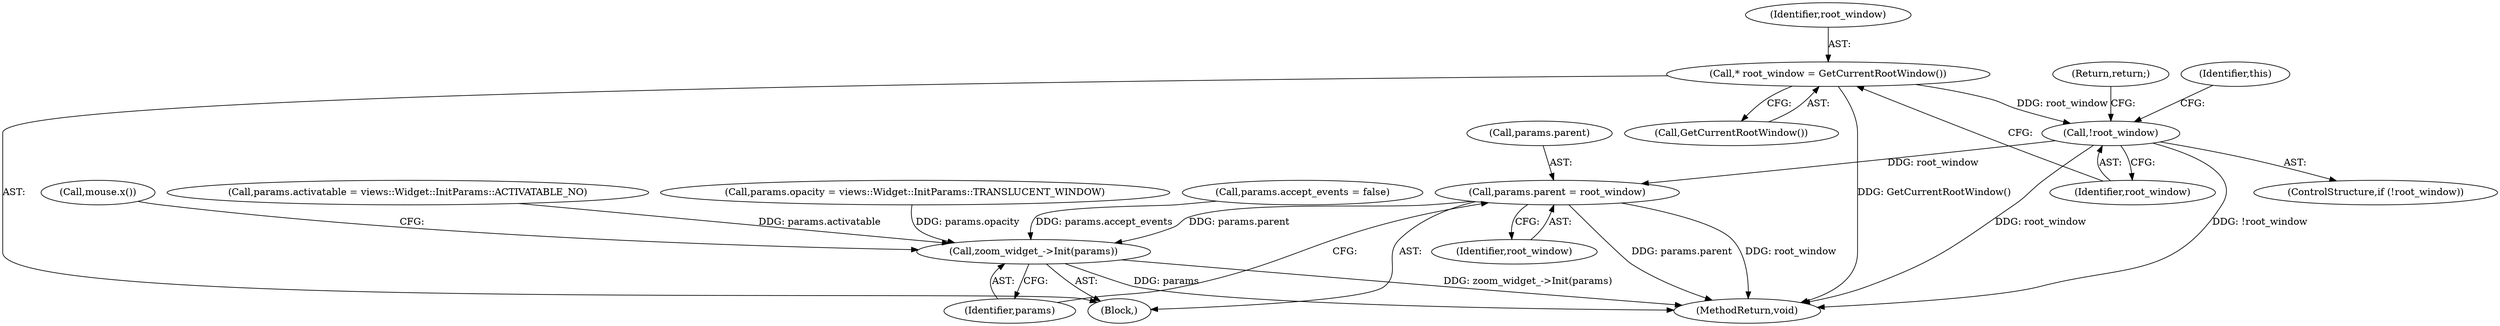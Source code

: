 digraph "1_Chrome_62b8b6e168a12263aab6b88dbef0b900cc37309f_5@pointer" {
"1000106" [label="(Call,* root_window = GetCurrentRootWindow())"];
"1000110" [label="(Call,!root_window)"];
"1000133" [label="(Call,params.parent = root_window)"];
"1000138" [label="(Call,zoom_widget_->Init(params))"];
"1000128" [label="(Call,params.opacity = views::Widget::InitParams::TRANSLUCENT_WINDOW)"];
"1000101" [label="(Block,)"];
"1000110" [label="(Call,!root_window)"];
"1000138" [label="(Call,zoom_widget_->Init(params))"];
"1000112" [label="(Return,return;)"];
"1000133" [label="(Call,params.parent = root_window)"];
"1000114" [label="(Identifier,this)"];
"1000134" [label="(Call,params.parent)"];
"1000111" [label="(Identifier,root_window)"];
"1000137" [label="(Identifier,root_window)"];
"1000109" [label="(ControlStructure,if (!root_window))"];
"1000123" [label="(Call,params.accept_events = false)"];
"1000107" [label="(Identifier,root_window)"];
"1000174" [label="(MethodReturn,void)"];
"1000143" [label="(Call,mouse.x())"];
"1000139" [label="(Identifier,params)"];
"1000106" [label="(Call,* root_window = GetCurrentRootWindow())"];
"1000108" [label="(Call,GetCurrentRootWindow())"];
"1000118" [label="(Call,params.activatable = views::Widget::InitParams::ACTIVATABLE_NO)"];
"1000106" -> "1000101"  [label="AST: "];
"1000106" -> "1000108"  [label="CFG: "];
"1000107" -> "1000106"  [label="AST: "];
"1000108" -> "1000106"  [label="AST: "];
"1000111" -> "1000106"  [label="CFG: "];
"1000106" -> "1000174"  [label="DDG: GetCurrentRootWindow()"];
"1000106" -> "1000110"  [label="DDG: root_window"];
"1000110" -> "1000109"  [label="AST: "];
"1000110" -> "1000111"  [label="CFG: "];
"1000111" -> "1000110"  [label="AST: "];
"1000112" -> "1000110"  [label="CFG: "];
"1000114" -> "1000110"  [label="CFG: "];
"1000110" -> "1000174"  [label="DDG: !root_window"];
"1000110" -> "1000174"  [label="DDG: root_window"];
"1000110" -> "1000133"  [label="DDG: root_window"];
"1000133" -> "1000101"  [label="AST: "];
"1000133" -> "1000137"  [label="CFG: "];
"1000134" -> "1000133"  [label="AST: "];
"1000137" -> "1000133"  [label="AST: "];
"1000139" -> "1000133"  [label="CFG: "];
"1000133" -> "1000174"  [label="DDG: params.parent"];
"1000133" -> "1000174"  [label="DDG: root_window"];
"1000133" -> "1000138"  [label="DDG: params.parent"];
"1000138" -> "1000101"  [label="AST: "];
"1000138" -> "1000139"  [label="CFG: "];
"1000139" -> "1000138"  [label="AST: "];
"1000143" -> "1000138"  [label="CFG: "];
"1000138" -> "1000174"  [label="DDG: params"];
"1000138" -> "1000174"  [label="DDG: zoom_widget_->Init(params)"];
"1000118" -> "1000138"  [label="DDG: params.activatable"];
"1000123" -> "1000138"  [label="DDG: params.accept_events"];
"1000128" -> "1000138"  [label="DDG: params.opacity"];
}
